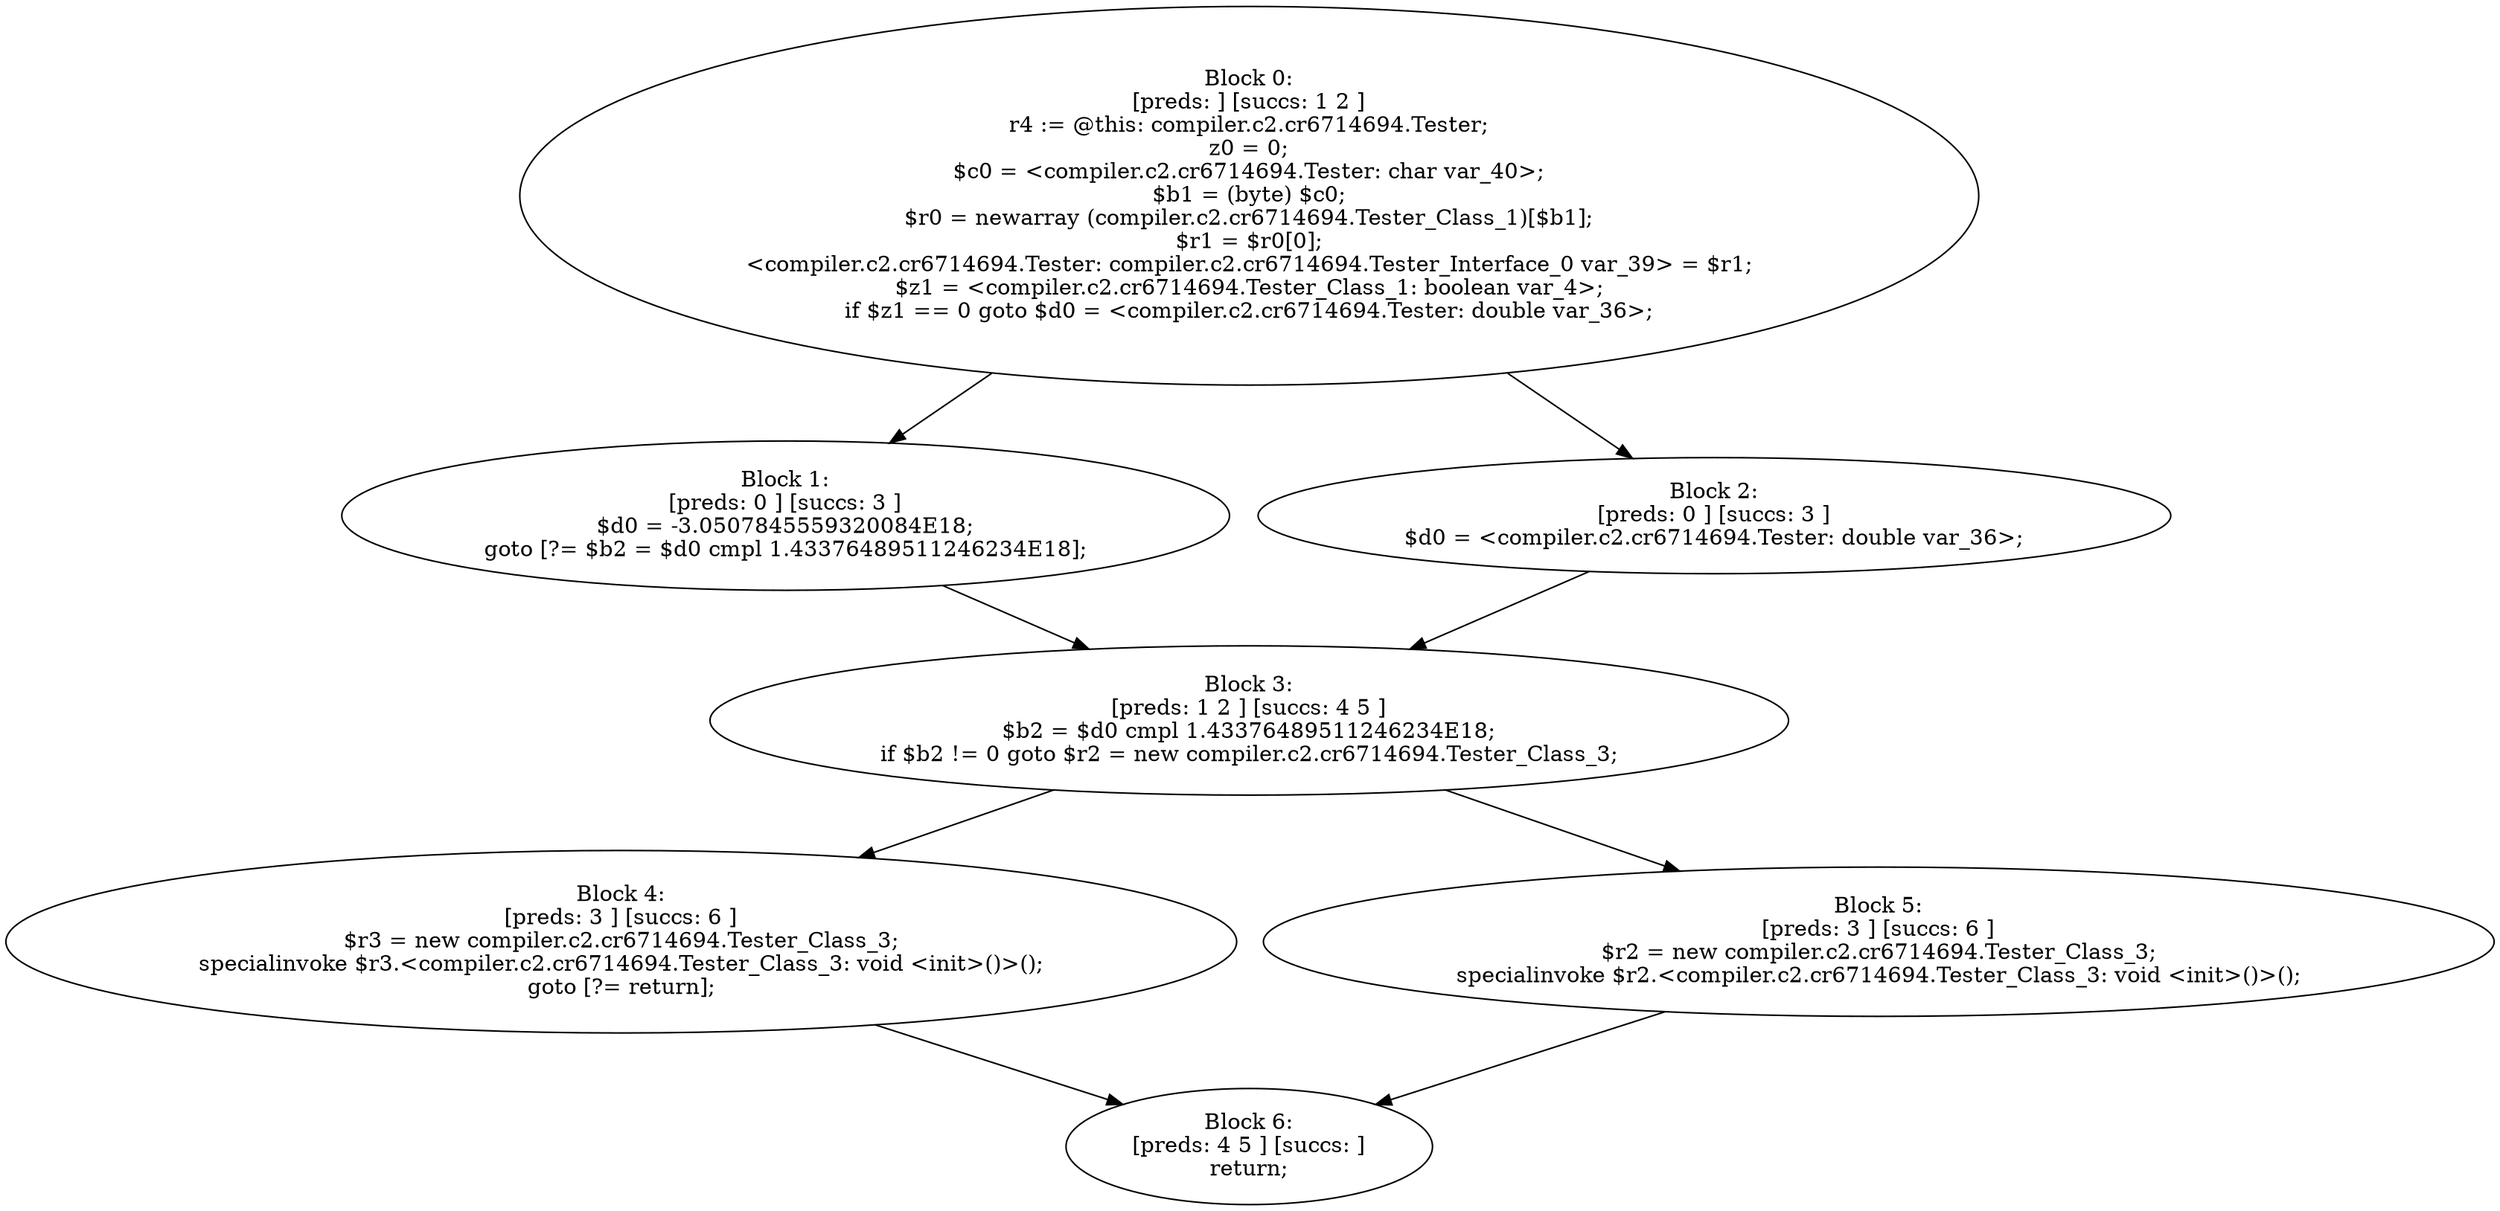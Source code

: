 digraph "unitGraph" {
    "Block 0:
[preds: ] [succs: 1 2 ]
r4 := @this: compiler.c2.cr6714694.Tester;
z0 = 0;
$c0 = <compiler.c2.cr6714694.Tester: char var_40>;
$b1 = (byte) $c0;
$r0 = newarray (compiler.c2.cr6714694.Tester_Class_1)[$b1];
$r1 = $r0[0];
<compiler.c2.cr6714694.Tester: compiler.c2.cr6714694.Tester_Interface_0 var_39> = $r1;
$z1 = <compiler.c2.cr6714694.Tester_Class_1: boolean var_4>;
if $z1 == 0 goto $d0 = <compiler.c2.cr6714694.Tester: double var_36>;
"
    "Block 1:
[preds: 0 ] [succs: 3 ]
$d0 = -3.0507845559320084E18;
goto [?= $b2 = $d0 cmpl 1.43376489511246234E18];
"
    "Block 2:
[preds: 0 ] [succs: 3 ]
$d0 = <compiler.c2.cr6714694.Tester: double var_36>;
"
    "Block 3:
[preds: 1 2 ] [succs: 4 5 ]
$b2 = $d0 cmpl 1.43376489511246234E18;
if $b2 != 0 goto $r2 = new compiler.c2.cr6714694.Tester_Class_3;
"
    "Block 4:
[preds: 3 ] [succs: 6 ]
$r3 = new compiler.c2.cr6714694.Tester_Class_3;
specialinvoke $r3.<compiler.c2.cr6714694.Tester_Class_3: void <init>()>();
goto [?= return];
"
    "Block 5:
[preds: 3 ] [succs: 6 ]
$r2 = new compiler.c2.cr6714694.Tester_Class_3;
specialinvoke $r2.<compiler.c2.cr6714694.Tester_Class_3: void <init>()>();
"
    "Block 6:
[preds: 4 5 ] [succs: ]
return;
"
    "Block 0:
[preds: ] [succs: 1 2 ]
r4 := @this: compiler.c2.cr6714694.Tester;
z0 = 0;
$c0 = <compiler.c2.cr6714694.Tester: char var_40>;
$b1 = (byte) $c0;
$r0 = newarray (compiler.c2.cr6714694.Tester_Class_1)[$b1];
$r1 = $r0[0];
<compiler.c2.cr6714694.Tester: compiler.c2.cr6714694.Tester_Interface_0 var_39> = $r1;
$z1 = <compiler.c2.cr6714694.Tester_Class_1: boolean var_4>;
if $z1 == 0 goto $d0 = <compiler.c2.cr6714694.Tester: double var_36>;
"->"Block 1:
[preds: 0 ] [succs: 3 ]
$d0 = -3.0507845559320084E18;
goto [?= $b2 = $d0 cmpl 1.43376489511246234E18];
";
    "Block 0:
[preds: ] [succs: 1 2 ]
r4 := @this: compiler.c2.cr6714694.Tester;
z0 = 0;
$c0 = <compiler.c2.cr6714694.Tester: char var_40>;
$b1 = (byte) $c0;
$r0 = newarray (compiler.c2.cr6714694.Tester_Class_1)[$b1];
$r1 = $r0[0];
<compiler.c2.cr6714694.Tester: compiler.c2.cr6714694.Tester_Interface_0 var_39> = $r1;
$z1 = <compiler.c2.cr6714694.Tester_Class_1: boolean var_4>;
if $z1 == 0 goto $d0 = <compiler.c2.cr6714694.Tester: double var_36>;
"->"Block 2:
[preds: 0 ] [succs: 3 ]
$d0 = <compiler.c2.cr6714694.Tester: double var_36>;
";
    "Block 1:
[preds: 0 ] [succs: 3 ]
$d0 = -3.0507845559320084E18;
goto [?= $b2 = $d0 cmpl 1.43376489511246234E18];
"->"Block 3:
[preds: 1 2 ] [succs: 4 5 ]
$b2 = $d0 cmpl 1.43376489511246234E18;
if $b2 != 0 goto $r2 = new compiler.c2.cr6714694.Tester_Class_3;
";
    "Block 2:
[preds: 0 ] [succs: 3 ]
$d0 = <compiler.c2.cr6714694.Tester: double var_36>;
"->"Block 3:
[preds: 1 2 ] [succs: 4 5 ]
$b2 = $d0 cmpl 1.43376489511246234E18;
if $b2 != 0 goto $r2 = new compiler.c2.cr6714694.Tester_Class_3;
";
    "Block 3:
[preds: 1 2 ] [succs: 4 5 ]
$b2 = $d0 cmpl 1.43376489511246234E18;
if $b2 != 0 goto $r2 = new compiler.c2.cr6714694.Tester_Class_3;
"->"Block 4:
[preds: 3 ] [succs: 6 ]
$r3 = new compiler.c2.cr6714694.Tester_Class_3;
specialinvoke $r3.<compiler.c2.cr6714694.Tester_Class_3: void <init>()>();
goto [?= return];
";
    "Block 3:
[preds: 1 2 ] [succs: 4 5 ]
$b2 = $d0 cmpl 1.43376489511246234E18;
if $b2 != 0 goto $r2 = new compiler.c2.cr6714694.Tester_Class_3;
"->"Block 5:
[preds: 3 ] [succs: 6 ]
$r2 = new compiler.c2.cr6714694.Tester_Class_3;
specialinvoke $r2.<compiler.c2.cr6714694.Tester_Class_3: void <init>()>();
";
    "Block 4:
[preds: 3 ] [succs: 6 ]
$r3 = new compiler.c2.cr6714694.Tester_Class_3;
specialinvoke $r3.<compiler.c2.cr6714694.Tester_Class_3: void <init>()>();
goto [?= return];
"->"Block 6:
[preds: 4 5 ] [succs: ]
return;
";
    "Block 5:
[preds: 3 ] [succs: 6 ]
$r2 = new compiler.c2.cr6714694.Tester_Class_3;
specialinvoke $r2.<compiler.c2.cr6714694.Tester_Class_3: void <init>()>();
"->"Block 6:
[preds: 4 5 ] [succs: ]
return;
";
}
